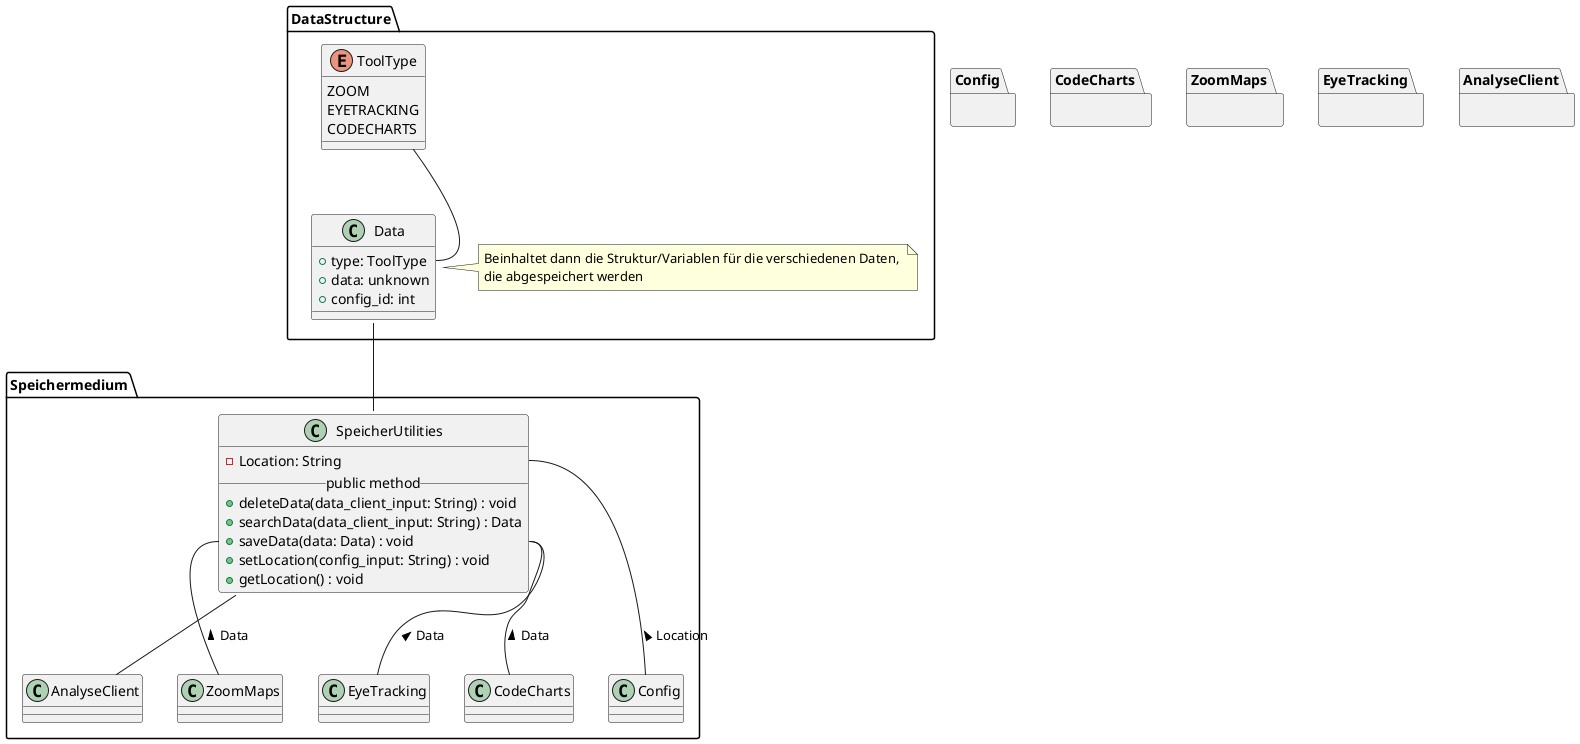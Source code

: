 @startuml speichermedium
' === Speichermedium ===
package Speichermedium {
      ' SpeicherUtilities
      class SpeicherUtilities {
         - Location: String
         __public method__
         + deleteData(data_client_input: String) : void
         + searchData(data_client_input: String) : Data
         + saveData(data: Data) : void
         + setLocation(config_input: String) : void
         + getLocation() : void
     }

      

     ' Andere Module
     SpeicherUtilities::Location -- Config : < Location
     SpeicherUtilities::saveData -- CodeCharts : < Data
     SpeicherUtilities::saveData -- ZoomMaps : < Data
     SpeicherUtilities::saveData -- EyeTracking : < Data
     SpeicherUtilities -- AnalyseClient
}

package DataStructure {

class Data {
   + type: ToolType
   + data: unknown
   + config_id: int
}

note right of Data
   Beinhaltet dann die Struktur/Variablen für die verschiedenen Daten, 
   die abgespeichert werden
end note

      

' Interaktionen
      
Data -- SpeicherUtilities

ToolType -- Data::type

' ToolType
      enum ToolType {
         ZOOM
         EYETRACKING
         CODECHARTS
      }

}
' Blackboxen / Andere Module
 package Config {}

 package CodeCharts {}

 package ZoomMaps {}

 package EyeTracking {}

 package AnalyseClient {}

@enduml
